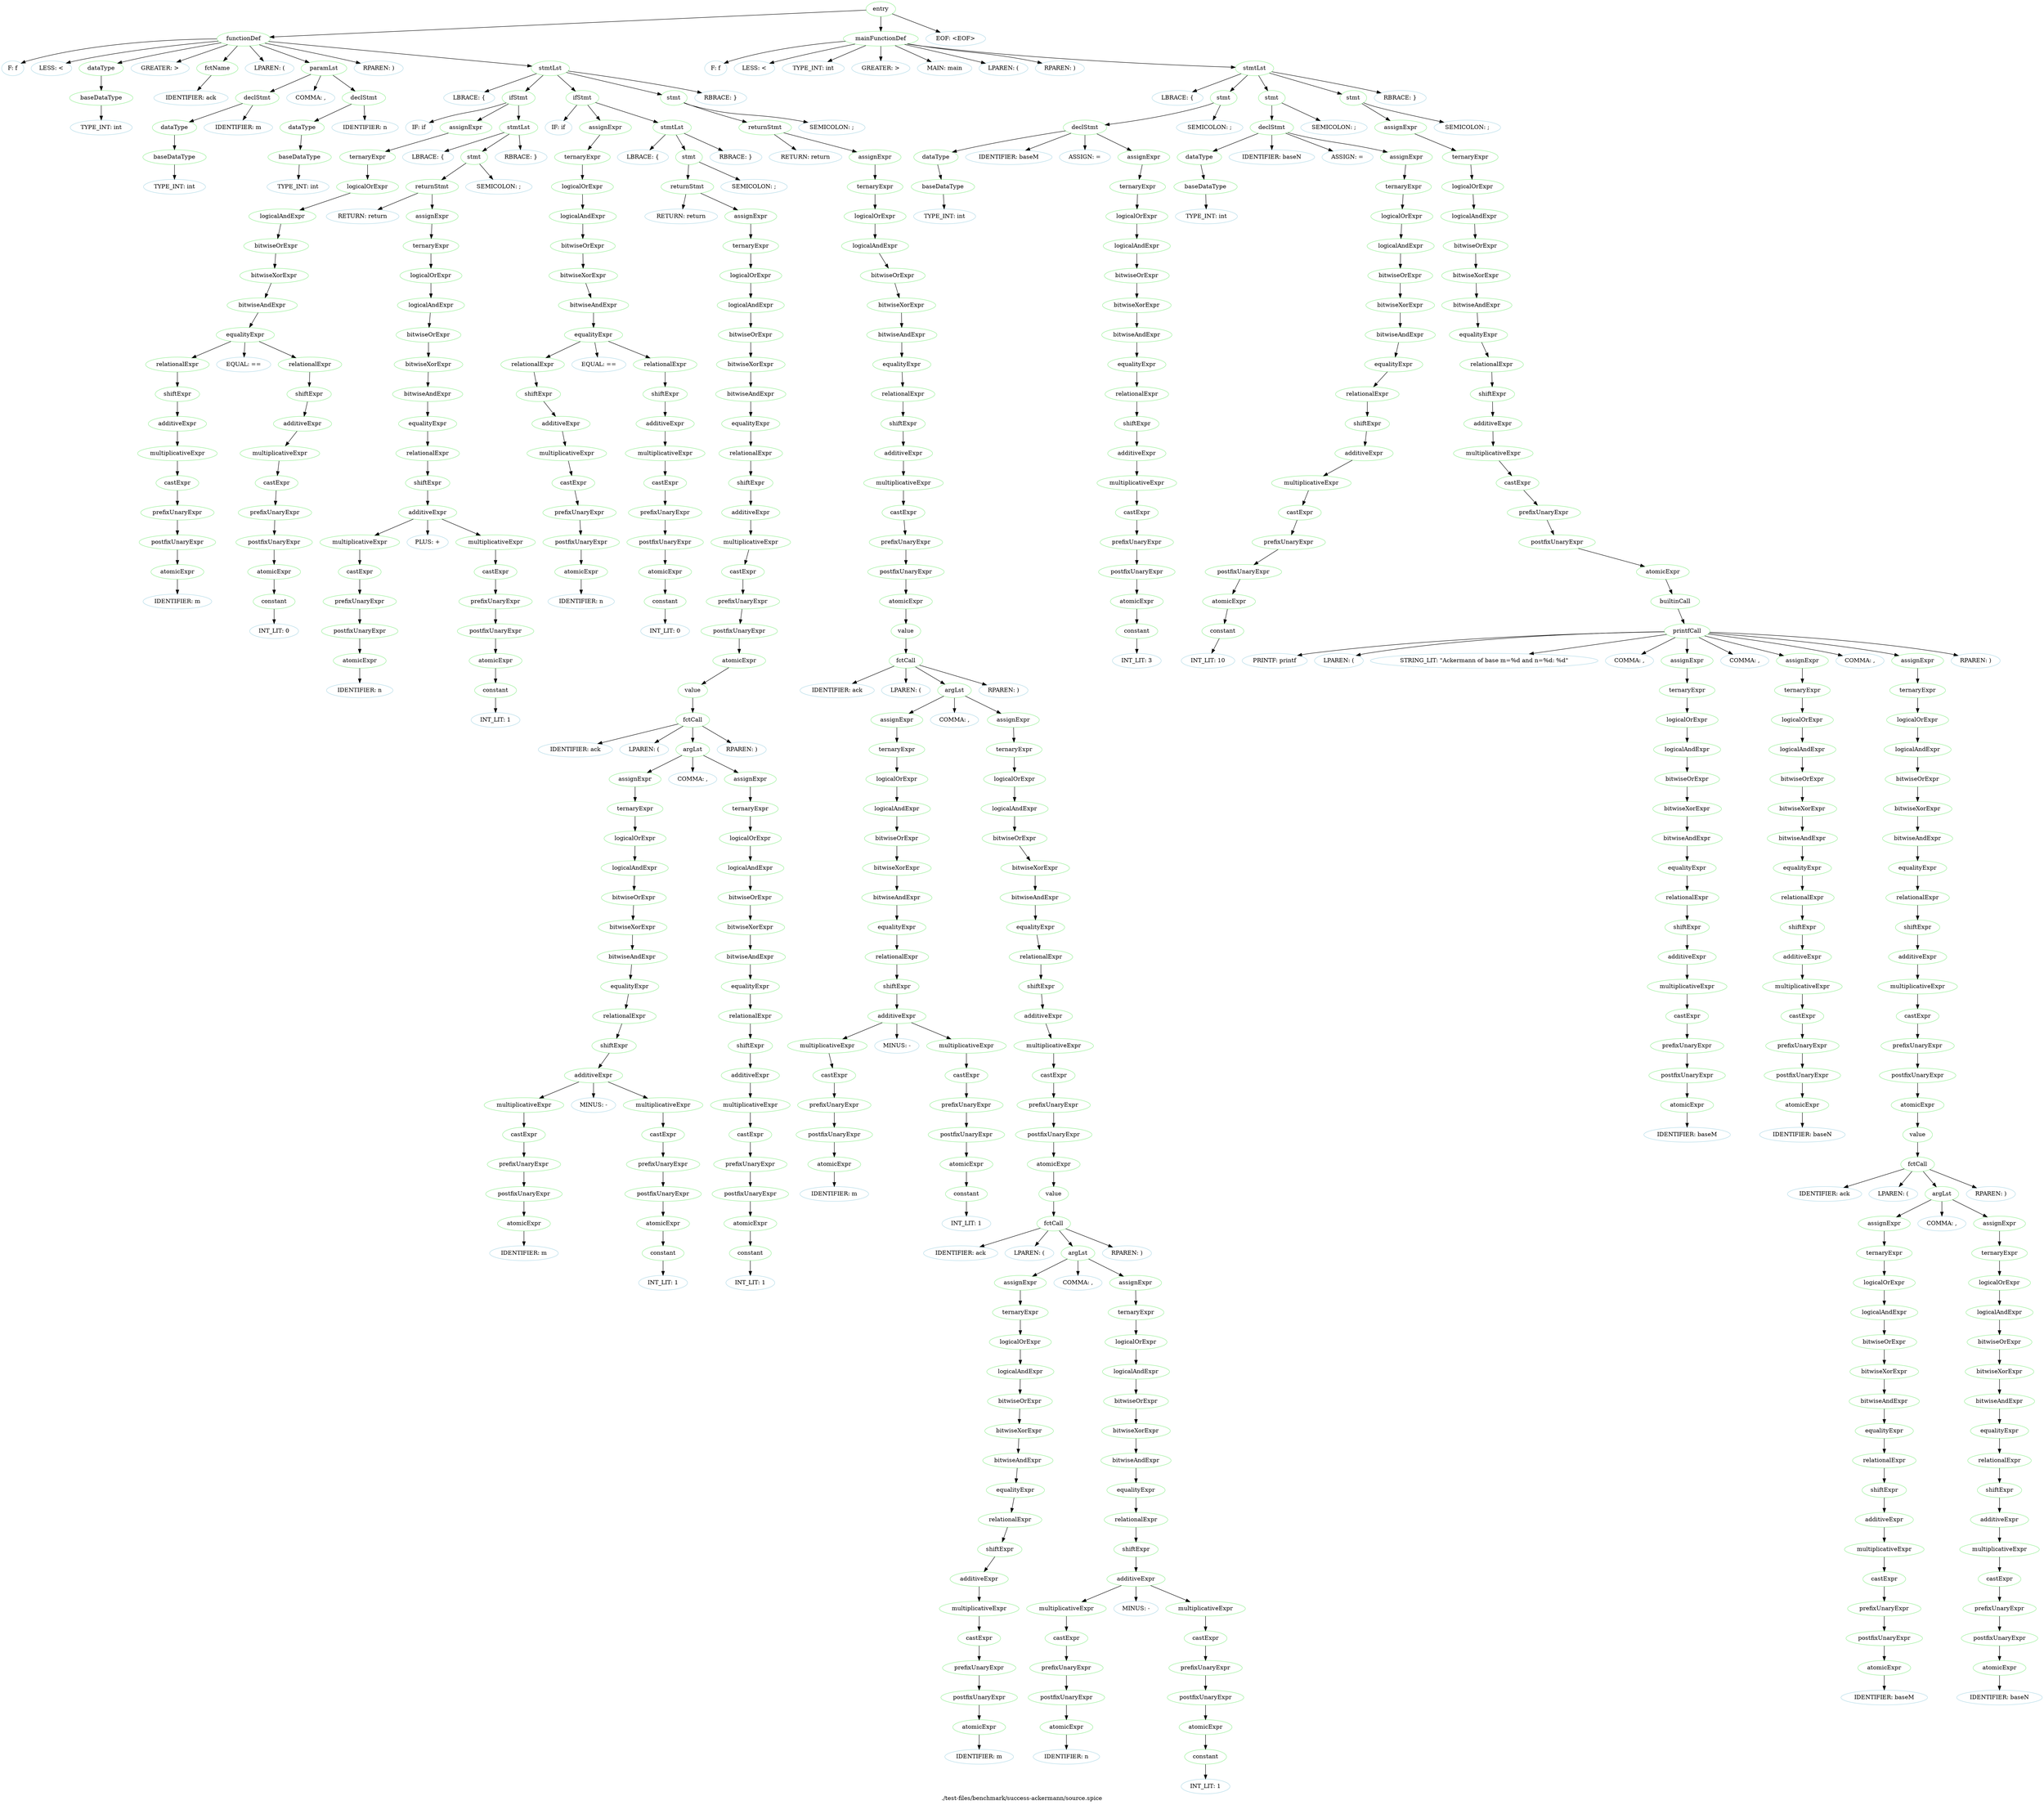digraph {
 rankdir="TB";
 label="./test-files/benchmark/success-ackermann/source.spice";
 L1C0_entry [color="lightgreen",label="entry"];
 L1C0_functionDef [color="lightgreen",label="functionDef"];
 L1C0_entry -> L1C0_functionDef;
 L1C0 [color="lightblue",label="F: f"];
 L1C0_functionDef -> L1C0
 L1C1 [color="lightblue",label="LESS: <"];
 L1C0_functionDef -> L1C1
 L1C2_dataType [color="lightgreen",label="dataType"];
 L1C0_functionDef -> L1C2_dataType;
 L1C2_baseDataType [color="lightgreen",label="baseDataType"];
 L1C2_dataType -> L1C2_baseDataType;
 L1C2 [color="lightblue",label="TYPE_INT: int"];
 L1C2_baseDataType -> L1C2
 L1C5 [color="lightblue",label="GREATER: >"];
 L1C0_functionDef -> L1C5
 L1C7_fctName [color="lightgreen",label="fctName"];
 L1C0_functionDef -> L1C7_fctName;
 L1C7 [color="lightblue",label="IDENTIFIER: ack"];
 L1C7_fctName -> L1C7
 L1C10 [color="lightblue",label="LPAREN: ("];
 L1C0_functionDef -> L1C10
 L1C11_paramLst [color="lightgreen",label="paramLst"];
 L1C0_functionDef -> L1C11_paramLst;
 L1C11_declStmt [color="lightgreen",label="declStmt"];
 L1C11_paramLst -> L1C11_declStmt;
 L1C11_dataType [color="lightgreen",label="dataType"];
 L1C11_declStmt -> L1C11_dataType;
 L1C11_baseDataType [color="lightgreen",label="baseDataType"];
 L1C11_dataType -> L1C11_baseDataType;
 L1C11 [color="lightblue",label="TYPE_INT: int"];
 L1C11_baseDataType -> L1C11
 L1C15 [color="lightblue",label="IDENTIFIER: m"];
 L1C11_declStmt -> L1C15
 L1C16 [color="lightblue",label="COMMA: ,"];
 L1C11_paramLst -> L1C16
 L1C18_declStmt [color="lightgreen",label="declStmt"];
 L1C11_paramLst -> L1C18_declStmt;
 L1C18_dataType [color="lightgreen",label="dataType"];
 L1C18_declStmt -> L1C18_dataType;
 L1C18_baseDataType [color="lightgreen",label="baseDataType"];
 L1C18_dataType -> L1C18_baseDataType;
 L1C18 [color="lightblue",label="TYPE_INT: int"];
 L1C18_baseDataType -> L1C18
 L1C22 [color="lightblue",label="IDENTIFIER: n"];
 L1C18_declStmt -> L1C22
 L1C23 [color="lightblue",label="RPAREN: )"];
 L1C0_functionDef -> L1C23
 L1C25_stmtLst [color="lightgreen",label="stmtLst"];
 L1C0_functionDef -> L1C25_stmtLst;
 L1C25 [color="lightblue",label="LBRACE: {"];
 L1C25_stmtLst -> L1C25
 L2C4_ifStmt [color="lightgreen",label="ifStmt"];
 L1C25_stmtLst -> L2C4_ifStmt;
 L2C4 [color="lightblue",label="IF: if"];
 L2C4_ifStmt -> L2C4
 L2C7_assignExpr [color="lightgreen",label="assignExpr"];
 L2C4_ifStmt -> L2C7_assignExpr;
 L2C7_ternaryExpr [color="lightgreen",label="ternaryExpr"];
 L2C7_assignExpr -> L2C7_ternaryExpr;
 L2C7_logicalOrExpr [color="lightgreen",label="logicalOrExpr"];
 L2C7_ternaryExpr -> L2C7_logicalOrExpr;
 L2C7_logicalAndExpr [color="lightgreen",label="logicalAndExpr"];
 L2C7_logicalOrExpr -> L2C7_logicalAndExpr;
 L2C7_bitwiseOrExpr [color="lightgreen",label="bitwiseOrExpr"];
 L2C7_logicalAndExpr -> L2C7_bitwiseOrExpr;
 L2C7_bitwiseXorExpr [color="lightgreen",label="bitwiseXorExpr"];
 L2C7_bitwiseOrExpr -> L2C7_bitwiseXorExpr;
 L2C7_bitwiseAndExpr [color="lightgreen",label="bitwiseAndExpr"];
 L2C7_bitwiseXorExpr -> L2C7_bitwiseAndExpr;
 L2C7_equalityExpr [color="lightgreen",label="equalityExpr"];
 L2C7_bitwiseAndExpr -> L2C7_equalityExpr;
 L2C7_relationalExpr [color="lightgreen",label="relationalExpr"];
 L2C7_equalityExpr -> L2C7_relationalExpr;
 L2C7_shiftExpr [color="lightgreen",label="shiftExpr"];
 L2C7_relationalExpr -> L2C7_shiftExpr;
 L2C7_additiveExpr [color="lightgreen",label="additiveExpr"];
 L2C7_shiftExpr -> L2C7_additiveExpr;
 L2C7_multiplicativeExpr [color="lightgreen",label="multiplicativeExpr"];
 L2C7_additiveExpr -> L2C7_multiplicativeExpr;
 L2C7_castExpr [color="lightgreen",label="castExpr"];
 L2C7_multiplicativeExpr -> L2C7_castExpr;
 L2C7_prefixUnaryExpr [color="lightgreen",label="prefixUnaryExpr"];
 L2C7_castExpr -> L2C7_prefixUnaryExpr;
 L2C7_postfixUnaryExpr [color="lightgreen",label="postfixUnaryExpr"];
 L2C7_prefixUnaryExpr -> L2C7_postfixUnaryExpr;
 L2C7_atomicExpr [color="lightgreen",label="atomicExpr"];
 L2C7_postfixUnaryExpr -> L2C7_atomicExpr;
 L2C7 [color="lightblue",label="IDENTIFIER: m"];
 L2C7_atomicExpr -> L2C7
 L2C9 [color="lightblue",label="EQUAL: =="];
 L2C7_equalityExpr -> L2C9
 L2C12_relationalExpr [color="lightgreen",label="relationalExpr"];
 L2C7_equalityExpr -> L2C12_relationalExpr;
 L2C12_shiftExpr [color="lightgreen",label="shiftExpr"];
 L2C12_relationalExpr -> L2C12_shiftExpr;
 L2C12_additiveExpr [color="lightgreen",label="additiveExpr"];
 L2C12_shiftExpr -> L2C12_additiveExpr;
 L2C12_multiplicativeExpr [color="lightgreen",label="multiplicativeExpr"];
 L2C12_additiveExpr -> L2C12_multiplicativeExpr;
 L2C12_castExpr [color="lightgreen",label="castExpr"];
 L2C12_multiplicativeExpr -> L2C12_castExpr;
 L2C12_prefixUnaryExpr [color="lightgreen",label="prefixUnaryExpr"];
 L2C12_castExpr -> L2C12_prefixUnaryExpr;
 L2C12_postfixUnaryExpr [color="lightgreen",label="postfixUnaryExpr"];
 L2C12_prefixUnaryExpr -> L2C12_postfixUnaryExpr;
 L2C12_atomicExpr [color="lightgreen",label="atomicExpr"];
 L2C12_postfixUnaryExpr -> L2C12_atomicExpr;
 L2C12_constant [color="lightgreen",label="constant"];
 L2C12_atomicExpr -> L2C12_constant;
 L2C12 [color="lightblue",label="INT_LIT: 0"];
 L2C12_constant -> L2C12
 L2C14_stmtLst [color="lightgreen",label="stmtLst"];
 L2C4_ifStmt -> L2C14_stmtLst;
 L2C14 [color="lightblue",label="LBRACE: {"];
 L2C14_stmtLst -> L2C14
 L2C16_stmt [color="lightgreen",label="stmt"];
 L2C14_stmtLst -> L2C16_stmt;
 L2C16_returnStmt [color="lightgreen",label="returnStmt"];
 L2C16_stmt -> L2C16_returnStmt;
 L2C16 [color="lightblue",label="RETURN: return"];
 L2C16_returnStmt -> L2C16
 L2C23_assignExpr [color="lightgreen",label="assignExpr"];
 L2C16_returnStmt -> L2C23_assignExpr;
 L2C23_ternaryExpr [color="lightgreen",label="ternaryExpr"];
 L2C23_assignExpr -> L2C23_ternaryExpr;
 L2C23_logicalOrExpr [color="lightgreen",label="logicalOrExpr"];
 L2C23_ternaryExpr -> L2C23_logicalOrExpr;
 L2C23_logicalAndExpr [color="lightgreen",label="logicalAndExpr"];
 L2C23_logicalOrExpr -> L2C23_logicalAndExpr;
 L2C23_bitwiseOrExpr [color="lightgreen",label="bitwiseOrExpr"];
 L2C23_logicalAndExpr -> L2C23_bitwiseOrExpr;
 L2C23_bitwiseXorExpr [color="lightgreen",label="bitwiseXorExpr"];
 L2C23_bitwiseOrExpr -> L2C23_bitwiseXorExpr;
 L2C23_bitwiseAndExpr [color="lightgreen",label="bitwiseAndExpr"];
 L2C23_bitwiseXorExpr -> L2C23_bitwiseAndExpr;
 L2C23_equalityExpr [color="lightgreen",label="equalityExpr"];
 L2C23_bitwiseAndExpr -> L2C23_equalityExpr;
 L2C23_relationalExpr [color="lightgreen",label="relationalExpr"];
 L2C23_equalityExpr -> L2C23_relationalExpr;
 L2C23_shiftExpr [color="lightgreen",label="shiftExpr"];
 L2C23_relationalExpr -> L2C23_shiftExpr;
 L2C23_additiveExpr [color="lightgreen",label="additiveExpr"];
 L2C23_shiftExpr -> L2C23_additiveExpr;
 L2C23_multiplicativeExpr [color="lightgreen",label="multiplicativeExpr"];
 L2C23_additiveExpr -> L2C23_multiplicativeExpr;
 L2C23_castExpr [color="lightgreen",label="castExpr"];
 L2C23_multiplicativeExpr -> L2C23_castExpr;
 L2C23_prefixUnaryExpr [color="lightgreen",label="prefixUnaryExpr"];
 L2C23_castExpr -> L2C23_prefixUnaryExpr;
 L2C23_postfixUnaryExpr [color="lightgreen",label="postfixUnaryExpr"];
 L2C23_prefixUnaryExpr -> L2C23_postfixUnaryExpr;
 L2C23_atomicExpr [color="lightgreen",label="atomicExpr"];
 L2C23_postfixUnaryExpr -> L2C23_atomicExpr;
 L2C23 [color="lightblue",label="IDENTIFIER: n"];
 L2C23_atomicExpr -> L2C23
 L2C25 [color="lightblue",label="PLUS: +"];
 L2C23_additiveExpr -> L2C25
 L2C27_multiplicativeExpr [color="lightgreen",label="multiplicativeExpr"];
 L2C23_additiveExpr -> L2C27_multiplicativeExpr;
 L2C27_castExpr [color="lightgreen",label="castExpr"];
 L2C27_multiplicativeExpr -> L2C27_castExpr;
 L2C27_prefixUnaryExpr [color="lightgreen",label="prefixUnaryExpr"];
 L2C27_castExpr -> L2C27_prefixUnaryExpr;
 L2C27_postfixUnaryExpr [color="lightgreen",label="postfixUnaryExpr"];
 L2C27_prefixUnaryExpr -> L2C27_postfixUnaryExpr;
 L2C27_atomicExpr [color="lightgreen",label="atomicExpr"];
 L2C27_postfixUnaryExpr -> L2C27_atomicExpr;
 L2C27_constant [color="lightgreen",label="constant"];
 L2C27_atomicExpr -> L2C27_constant;
 L2C27 [color="lightblue",label="INT_LIT: 1"];
 L2C27_constant -> L2C27
 L2C28 [color="lightblue",label="SEMICOLON: ;"];
 L2C16_stmt -> L2C28
 L2C30 [color="lightblue",label="RBRACE: }"];
 L2C14_stmtLst -> L2C30
 L3C4_ifStmt [color="lightgreen",label="ifStmt"];
 L1C25_stmtLst -> L3C4_ifStmt;
 L3C4 [color="lightblue",label="IF: if"];
 L3C4_ifStmt -> L3C4
 L3C7_assignExpr [color="lightgreen",label="assignExpr"];
 L3C4_ifStmt -> L3C7_assignExpr;
 L3C7_ternaryExpr [color="lightgreen",label="ternaryExpr"];
 L3C7_assignExpr -> L3C7_ternaryExpr;
 L3C7_logicalOrExpr [color="lightgreen",label="logicalOrExpr"];
 L3C7_ternaryExpr -> L3C7_logicalOrExpr;
 L3C7_logicalAndExpr [color="lightgreen",label="logicalAndExpr"];
 L3C7_logicalOrExpr -> L3C7_logicalAndExpr;
 L3C7_bitwiseOrExpr [color="lightgreen",label="bitwiseOrExpr"];
 L3C7_logicalAndExpr -> L3C7_bitwiseOrExpr;
 L3C7_bitwiseXorExpr [color="lightgreen",label="bitwiseXorExpr"];
 L3C7_bitwiseOrExpr -> L3C7_bitwiseXorExpr;
 L3C7_bitwiseAndExpr [color="lightgreen",label="bitwiseAndExpr"];
 L3C7_bitwiseXorExpr -> L3C7_bitwiseAndExpr;
 L3C7_equalityExpr [color="lightgreen",label="equalityExpr"];
 L3C7_bitwiseAndExpr -> L3C7_equalityExpr;
 L3C7_relationalExpr [color="lightgreen",label="relationalExpr"];
 L3C7_equalityExpr -> L3C7_relationalExpr;
 L3C7_shiftExpr [color="lightgreen",label="shiftExpr"];
 L3C7_relationalExpr -> L3C7_shiftExpr;
 L3C7_additiveExpr [color="lightgreen",label="additiveExpr"];
 L3C7_shiftExpr -> L3C7_additiveExpr;
 L3C7_multiplicativeExpr [color="lightgreen",label="multiplicativeExpr"];
 L3C7_additiveExpr -> L3C7_multiplicativeExpr;
 L3C7_castExpr [color="lightgreen",label="castExpr"];
 L3C7_multiplicativeExpr -> L3C7_castExpr;
 L3C7_prefixUnaryExpr [color="lightgreen",label="prefixUnaryExpr"];
 L3C7_castExpr -> L3C7_prefixUnaryExpr;
 L3C7_postfixUnaryExpr [color="lightgreen",label="postfixUnaryExpr"];
 L3C7_prefixUnaryExpr -> L3C7_postfixUnaryExpr;
 L3C7_atomicExpr [color="lightgreen",label="atomicExpr"];
 L3C7_postfixUnaryExpr -> L3C7_atomicExpr;
 L3C7 [color="lightblue",label="IDENTIFIER: n"];
 L3C7_atomicExpr -> L3C7
 L3C9 [color="lightblue",label="EQUAL: =="];
 L3C7_equalityExpr -> L3C9
 L3C12_relationalExpr [color="lightgreen",label="relationalExpr"];
 L3C7_equalityExpr -> L3C12_relationalExpr;
 L3C12_shiftExpr [color="lightgreen",label="shiftExpr"];
 L3C12_relationalExpr -> L3C12_shiftExpr;
 L3C12_additiveExpr [color="lightgreen",label="additiveExpr"];
 L3C12_shiftExpr -> L3C12_additiveExpr;
 L3C12_multiplicativeExpr [color="lightgreen",label="multiplicativeExpr"];
 L3C12_additiveExpr -> L3C12_multiplicativeExpr;
 L3C12_castExpr [color="lightgreen",label="castExpr"];
 L3C12_multiplicativeExpr -> L3C12_castExpr;
 L3C12_prefixUnaryExpr [color="lightgreen",label="prefixUnaryExpr"];
 L3C12_castExpr -> L3C12_prefixUnaryExpr;
 L3C12_postfixUnaryExpr [color="lightgreen",label="postfixUnaryExpr"];
 L3C12_prefixUnaryExpr -> L3C12_postfixUnaryExpr;
 L3C12_atomicExpr [color="lightgreen",label="atomicExpr"];
 L3C12_postfixUnaryExpr -> L3C12_atomicExpr;
 L3C12_constant [color="lightgreen",label="constant"];
 L3C12_atomicExpr -> L3C12_constant;
 L3C12 [color="lightblue",label="INT_LIT: 0"];
 L3C12_constant -> L3C12
 L3C14_stmtLst [color="lightgreen",label="stmtLst"];
 L3C4_ifStmt -> L3C14_stmtLst;
 L3C14 [color="lightblue",label="LBRACE: {"];
 L3C14_stmtLst -> L3C14
 L3C16_stmt [color="lightgreen",label="stmt"];
 L3C14_stmtLst -> L3C16_stmt;
 L3C16_returnStmt [color="lightgreen",label="returnStmt"];
 L3C16_stmt -> L3C16_returnStmt;
 L3C16 [color="lightblue",label="RETURN: return"];
 L3C16_returnStmt -> L3C16
 L3C23_assignExpr [color="lightgreen",label="assignExpr"];
 L3C16_returnStmt -> L3C23_assignExpr;
 L3C23_ternaryExpr [color="lightgreen",label="ternaryExpr"];
 L3C23_assignExpr -> L3C23_ternaryExpr;
 L3C23_logicalOrExpr [color="lightgreen",label="logicalOrExpr"];
 L3C23_ternaryExpr -> L3C23_logicalOrExpr;
 L3C23_logicalAndExpr [color="lightgreen",label="logicalAndExpr"];
 L3C23_logicalOrExpr -> L3C23_logicalAndExpr;
 L3C23_bitwiseOrExpr [color="lightgreen",label="bitwiseOrExpr"];
 L3C23_logicalAndExpr -> L3C23_bitwiseOrExpr;
 L3C23_bitwiseXorExpr [color="lightgreen",label="bitwiseXorExpr"];
 L3C23_bitwiseOrExpr -> L3C23_bitwiseXorExpr;
 L3C23_bitwiseAndExpr [color="lightgreen",label="bitwiseAndExpr"];
 L3C23_bitwiseXorExpr -> L3C23_bitwiseAndExpr;
 L3C23_equalityExpr [color="lightgreen",label="equalityExpr"];
 L3C23_bitwiseAndExpr -> L3C23_equalityExpr;
 L3C23_relationalExpr [color="lightgreen",label="relationalExpr"];
 L3C23_equalityExpr -> L3C23_relationalExpr;
 L3C23_shiftExpr [color="lightgreen",label="shiftExpr"];
 L3C23_relationalExpr -> L3C23_shiftExpr;
 L3C23_additiveExpr [color="lightgreen",label="additiveExpr"];
 L3C23_shiftExpr -> L3C23_additiveExpr;
 L3C23_multiplicativeExpr [color="lightgreen",label="multiplicativeExpr"];
 L3C23_additiveExpr -> L3C23_multiplicativeExpr;
 L3C23_castExpr [color="lightgreen",label="castExpr"];
 L3C23_multiplicativeExpr -> L3C23_castExpr;
 L3C23_prefixUnaryExpr [color="lightgreen",label="prefixUnaryExpr"];
 L3C23_castExpr -> L3C23_prefixUnaryExpr;
 L3C23_postfixUnaryExpr [color="lightgreen",label="postfixUnaryExpr"];
 L3C23_prefixUnaryExpr -> L3C23_postfixUnaryExpr;
 L3C23_atomicExpr [color="lightgreen",label="atomicExpr"];
 L3C23_postfixUnaryExpr -> L3C23_atomicExpr;
 L3C23_value [color="lightgreen",label="value"];
 L3C23_atomicExpr -> L3C23_value;
 L3C23_fctCall [color="lightgreen",label="fctCall"];
 L3C23_value -> L3C23_fctCall;
 L3C23 [color="lightblue",label="IDENTIFIER: ack"];
 L3C23_fctCall -> L3C23
 L3C26 [color="lightblue",label="LPAREN: ("];
 L3C23_fctCall -> L3C26
 L3C27_argLst [color="lightgreen",label="argLst"];
 L3C23_fctCall -> L3C27_argLst;
 L3C27_assignExpr [color="lightgreen",label="assignExpr"];
 L3C27_argLst -> L3C27_assignExpr;
 L3C27_ternaryExpr [color="lightgreen",label="ternaryExpr"];
 L3C27_assignExpr -> L3C27_ternaryExpr;
 L3C27_logicalOrExpr [color="lightgreen",label="logicalOrExpr"];
 L3C27_ternaryExpr -> L3C27_logicalOrExpr;
 L3C27_logicalAndExpr [color="lightgreen",label="logicalAndExpr"];
 L3C27_logicalOrExpr -> L3C27_logicalAndExpr;
 L3C27_bitwiseOrExpr [color="lightgreen",label="bitwiseOrExpr"];
 L3C27_logicalAndExpr -> L3C27_bitwiseOrExpr;
 L3C27_bitwiseXorExpr [color="lightgreen",label="bitwiseXorExpr"];
 L3C27_bitwiseOrExpr -> L3C27_bitwiseXorExpr;
 L3C27_bitwiseAndExpr [color="lightgreen",label="bitwiseAndExpr"];
 L3C27_bitwiseXorExpr -> L3C27_bitwiseAndExpr;
 L3C27_equalityExpr [color="lightgreen",label="equalityExpr"];
 L3C27_bitwiseAndExpr -> L3C27_equalityExpr;
 L3C27_relationalExpr [color="lightgreen",label="relationalExpr"];
 L3C27_equalityExpr -> L3C27_relationalExpr;
 L3C27_shiftExpr [color="lightgreen",label="shiftExpr"];
 L3C27_relationalExpr -> L3C27_shiftExpr;
 L3C27_additiveExpr [color="lightgreen",label="additiveExpr"];
 L3C27_shiftExpr -> L3C27_additiveExpr;
 L3C27_multiplicativeExpr [color="lightgreen",label="multiplicativeExpr"];
 L3C27_additiveExpr -> L3C27_multiplicativeExpr;
 L3C27_castExpr [color="lightgreen",label="castExpr"];
 L3C27_multiplicativeExpr -> L3C27_castExpr;
 L3C27_prefixUnaryExpr [color="lightgreen",label="prefixUnaryExpr"];
 L3C27_castExpr -> L3C27_prefixUnaryExpr;
 L3C27_postfixUnaryExpr [color="lightgreen",label="postfixUnaryExpr"];
 L3C27_prefixUnaryExpr -> L3C27_postfixUnaryExpr;
 L3C27_atomicExpr [color="lightgreen",label="atomicExpr"];
 L3C27_postfixUnaryExpr -> L3C27_atomicExpr;
 L3C27 [color="lightblue",label="IDENTIFIER: m"];
 L3C27_atomicExpr -> L3C27
 L3C29 [color="lightblue",label="MINUS: -"];
 L3C27_additiveExpr -> L3C29
 L3C31_multiplicativeExpr [color="lightgreen",label="multiplicativeExpr"];
 L3C27_additiveExpr -> L3C31_multiplicativeExpr;
 L3C31_castExpr [color="lightgreen",label="castExpr"];
 L3C31_multiplicativeExpr -> L3C31_castExpr;
 L3C31_prefixUnaryExpr [color="lightgreen",label="prefixUnaryExpr"];
 L3C31_castExpr -> L3C31_prefixUnaryExpr;
 L3C31_postfixUnaryExpr [color="lightgreen",label="postfixUnaryExpr"];
 L3C31_prefixUnaryExpr -> L3C31_postfixUnaryExpr;
 L3C31_atomicExpr [color="lightgreen",label="atomicExpr"];
 L3C31_postfixUnaryExpr -> L3C31_atomicExpr;
 L3C31_constant [color="lightgreen",label="constant"];
 L3C31_atomicExpr -> L3C31_constant;
 L3C31 [color="lightblue",label="INT_LIT: 1"];
 L3C31_constant -> L3C31
 L3C32 [color="lightblue",label="COMMA: ,"];
 L3C27_argLst -> L3C32
 L3C34_assignExpr [color="lightgreen",label="assignExpr"];
 L3C27_argLst -> L3C34_assignExpr;
 L3C34_ternaryExpr [color="lightgreen",label="ternaryExpr"];
 L3C34_assignExpr -> L3C34_ternaryExpr;
 L3C34_logicalOrExpr [color="lightgreen",label="logicalOrExpr"];
 L3C34_ternaryExpr -> L3C34_logicalOrExpr;
 L3C34_logicalAndExpr [color="lightgreen",label="logicalAndExpr"];
 L3C34_logicalOrExpr -> L3C34_logicalAndExpr;
 L3C34_bitwiseOrExpr [color="lightgreen",label="bitwiseOrExpr"];
 L3C34_logicalAndExpr -> L3C34_bitwiseOrExpr;
 L3C34_bitwiseXorExpr [color="lightgreen",label="bitwiseXorExpr"];
 L3C34_bitwiseOrExpr -> L3C34_bitwiseXorExpr;
 L3C34_bitwiseAndExpr [color="lightgreen",label="bitwiseAndExpr"];
 L3C34_bitwiseXorExpr -> L3C34_bitwiseAndExpr;
 L3C34_equalityExpr [color="lightgreen",label="equalityExpr"];
 L3C34_bitwiseAndExpr -> L3C34_equalityExpr;
 L3C34_relationalExpr [color="lightgreen",label="relationalExpr"];
 L3C34_equalityExpr -> L3C34_relationalExpr;
 L3C34_shiftExpr [color="lightgreen",label="shiftExpr"];
 L3C34_relationalExpr -> L3C34_shiftExpr;
 L3C34_additiveExpr [color="lightgreen",label="additiveExpr"];
 L3C34_shiftExpr -> L3C34_additiveExpr;
 L3C34_multiplicativeExpr [color="lightgreen",label="multiplicativeExpr"];
 L3C34_additiveExpr -> L3C34_multiplicativeExpr;
 L3C34_castExpr [color="lightgreen",label="castExpr"];
 L3C34_multiplicativeExpr -> L3C34_castExpr;
 L3C34_prefixUnaryExpr [color="lightgreen",label="prefixUnaryExpr"];
 L3C34_castExpr -> L3C34_prefixUnaryExpr;
 L3C34_postfixUnaryExpr [color="lightgreen",label="postfixUnaryExpr"];
 L3C34_prefixUnaryExpr -> L3C34_postfixUnaryExpr;
 L3C34_atomicExpr [color="lightgreen",label="atomicExpr"];
 L3C34_postfixUnaryExpr -> L3C34_atomicExpr;
 L3C34_constant [color="lightgreen",label="constant"];
 L3C34_atomicExpr -> L3C34_constant;
 L3C34 [color="lightblue",label="INT_LIT: 1"];
 L3C34_constant -> L3C34
 L3C35 [color="lightblue",label="RPAREN: )"];
 L3C23_fctCall -> L3C35
 L3C36 [color="lightblue",label="SEMICOLON: ;"];
 L3C16_stmt -> L3C36
 L3C38 [color="lightblue",label="RBRACE: }"];
 L3C14_stmtLst -> L3C38
 L4C4_stmt [color="lightgreen",label="stmt"];
 L1C25_stmtLst -> L4C4_stmt;
 L4C4_returnStmt [color="lightgreen",label="returnStmt"];
 L4C4_stmt -> L4C4_returnStmt;
 L4C4 [color="lightblue",label="RETURN: return"];
 L4C4_returnStmt -> L4C4
 L4C11_assignExpr [color="lightgreen",label="assignExpr"];
 L4C4_returnStmt -> L4C11_assignExpr;
 L4C11_ternaryExpr [color="lightgreen",label="ternaryExpr"];
 L4C11_assignExpr -> L4C11_ternaryExpr;
 L4C11_logicalOrExpr [color="lightgreen",label="logicalOrExpr"];
 L4C11_ternaryExpr -> L4C11_logicalOrExpr;
 L4C11_logicalAndExpr [color="lightgreen",label="logicalAndExpr"];
 L4C11_logicalOrExpr -> L4C11_logicalAndExpr;
 L4C11_bitwiseOrExpr [color="lightgreen",label="bitwiseOrExpr"];
 L4C11_logicalAndExpr -> L4C11_bitwiseOrExpr;
 L4C11_bitwiseXorExpr [color="lightgreen",label="bitwiseXorExpr"];
 L4C11_bitwiseOrExpr -> L4C11_bitwiseXorExpr;
 L4C11_bitwiseAndExpr [color="lightgreen",label="bitwiseAndExpr"];
 L4C11_bitwiseXorExpr -> L4C11_bitwiseAndExpr;
 L4C11_equalityExpr [color="lightgreen",label="equalityExpr"];
 L4C11_bitwiseAndExpr -> L4C11_equalityExpr;
 L4C11_relationalExpr [color="lightgreen",label="relationalExpr"];
 L4C11_equalityExpr -> L4C11_relationalExpr;
 L4C11_shiftExpr [color="lightgreen",label="shiftExpr"];
 L4C11_relationalExpr -> L4C11_shiftExpr;
 L4C11_additiveExpr [color="lightgreen",label="additiveExpr"];
 L4C11_shiftExpr -> L4C11_additiveExpr;
 L4C11_multiplicativeExpr [color="lightgreen",label="multiplicativeExpr"];
 L4C11_additiveExpr -> L4C11_multiplicativeExpr;
 L4C11_castExpr [color="lightgreen",label="castExpr"];
 L4C11_multiplicativeExpr -> L4C11_castExpr;
 L4C11_prefixUnaryExpr [color="lightgreen",label="prefixUnaryExpr"];
 L4C11_castExpr -> L4C11_prefixUnaryExpr;
 L4C11_postfixUnaryExpr [color="lightgreen",label="postfixUnaryExpr"];
 L4C11_prefixUnaryExpr -> L4C11_postfixUnaryExpr;
 L4C11_atomicExpr [color="lightgreen",label="atomicExpr"];
 L4C11_postfixUnaryExpr -> L4C11_atomicExpr;
 L4C11_value [color="lightgreen",label="value"];
 L4C11_atomicExpr -> L4C11_value;
 L4C11_fctCall [color="lightgreen",label="fctCall"];
 L4C11_value -> L4C11_fctCall;
 L4C11 [color="lightblue",label="IDENTIFIER: ack"];
 L4C11_fctCall -> L4C11
 L4C14 [color="lightblue",label="LPAREN: ("];
 L4C11_fctCall -> L4C14
 L4C15_argLst [color="lightgreen",label="argLst"];
 L4C11_fctCall -> L4C15_argLst;
 L4C15_assignExpr [color="lightgreen",label="assignExpr"];
 L4C15_argLst -> L4C15_assignExpr;
 L4C15_ternaryExpr [color="lightgreen",label="ternaryExpr"];
 L4C15_assignExpr -> L4C15_ternaryExpr;
 L4C15_logicalOrExpr [color="lightgreen",label="logicalOrExpr"];
 L4C15_ternaryExpr -> L4C15_logicalOrExpr;
 L4C15_logicalAndExpr [color="lightgreen",label="logicalAndExpr"];
 L4C15_logicalOrExpr -> L4C15_logicalAndExpr;
 L4C15_bitwiseOrExpr [color="lightgreen",label="bitwiseOrExpr"];
 L4C15_logicalAndExpr -> L4C15_bitwiseOrExpr;
 L4C15_bitwiseXorExpr [color="lightgreen",label="bitwiseXorExpr"];
 L4C15_bitwiseOrExpr -> L4C15_bitwiseXorExpr;
 L4C15_bitwiseAndExpr [color="lightgreen",label="bitwiseAndExpr"];
 L4C15_bitwiseXorExpr -> L4C15_bitwiseAndExpr;
 L4C15_equalityExpr [color="lightgreen",label="equalityExpr"];
 L4C15_bitwiseAndExpr -> L4C15_equalityExpr;
 L4C15_relationalExpr [color="lightgreen",label="relationalExpr"];
 L4C15_equalityExpr -> L4C15_relationalExpr;
 L4C15_shiftExpr [color="lightgreen",label="shiftExpr"];
 L4C15_relationalExpr -> L4C15_shiftExpr;
 L4C15_additiveExpr [color="lightgreen",label="additiveExpr"];
 L4C15_shiftExpr -> L4C15_additiveExpr;
 L4C15_multiplicativeExpr [color="lightgreen",label="multiplicativeExpr"];
 L4C15_additiveExpr -> L4C15_multiplicativeExpr;
 L4C15_castExpr [color="lightgreen",label="castExpr"];
 L4C15_multiplicativeExpr -> L4C15_castExpr;
 L4C15_prefixUnaryExpr [color="lightgreen",label="prefixUnaryExpr"];
 L4C15_castExpr -> L4C15_prefixUnaryExpr;
 L4C15_postfixUnaryExpr [color="lightgreen",label="postfixUnaryExpr"];
 L4C15_prefixUnaryExpr -> L4C15_postfixUnaryExpr;
 L4C15_atomicExpr [color="lightgreen",label="atomicExpr"];
 L4C15_postfixUnaryExpr -> L4C15_atomicExpr;
 L4C15 [color="lightblue",label="IDENTIFIER: m"];
 L4C15_atomicExpr -> L4C15
 L4C17 [color="lightblue",label="MINUS: -"];
 L4C15_additiveExpr -> L4C17
 L4C19_multiplicativeExpr [color="lightgreen",label="multiplicativeExpr"];
 L4C15_additiveExpr -> L4C19_multiplicativeExpr;
 L4C19_castExpr [color="lightgreen",label="castExpr"];
 L4C19_multiplicativeExpr -> L4C19_castExpr;
 L4C19_prefixUnaryExpr [color="lightgreen",label="prefixUnaryExpr"];
 L4C19_castExpr -> L4C19_prefixUnaryExpr;
 L4C19_postfixUnaryExpr [color="lightgreen",label="postfixUnaryExpr"];
 L4C19_prefixUnaryExpr -> L4C19_postfixUnaryExpr;
 L4C19_atomicExpr [color="lightgreen",label="atomicExpr"];
 L4C19_postfixUnaryExpr -> L4C19_atomicExpr;
 L4C19_constant [color="lightgreen",label="constant"];
 L4C19_atomicExpr -> L4C19_constant;
 L4C19 [color="lightblue",label="INT_LIT: 1"];
 L4C19_constant -> L4C19
 L4C20 [color="lightblue",label="COMMA: ,"];
 L4C15_argLst -> L4C20
 L4C22_assignExpr [color="lightgreen",label="assignExpr"];
 L4C15_argLst -> L4C22_assignExpr;
 L4C22_ternaryExpr [color="lightgreen",label="ternaryExpr"];
 L4C22_assignExpr -> L4C22_ternaryExpr;
 L4C22_logicalOrExpr [color="lightgreen",label="logicalOrExpr"];
 L4C22_ternaryExpr -> L4C22_logicalOrExpr;
 L4C22_logicalAndExpr [color="lightgreen",label="logicalAndExpr"];
 L4C22_logicalOrExpr -> L4C22_logicalAndExpr;
 L4C22_bitwiseOrExpr [color="lightgreen",label="bitwiseOrExpr"];
 L4C22_logicalAndExpr -> L4C22_bitwiseOrExpr;
 L4C22_bitwiseXorExpr [color="lightgreen",label="bitwiseXorExpr"];
 L4C22_bitwiseOrExpr -> L4C22_bitwiseXorExpr;
 L4C22_bitwiseAndExpr [color="lightgreen",label="bitwiseAndExpr"];
 L4C22_bitwiseXorExpr -> L4C22_bitwiseAndExpr;
 L4C22_equalityExpr [color="lightgreen",label="equalityExpr"];
 L4C22_bitwiseAndExpr -> L4C22_equalityExpr;
 L4C22_relationalExpr [color="lightgreen",label="relationalExpr"];
 L4C22_equalityExpr -> L4C22_relationalExpr;
 L4C22_shiftExpr [color="lightgreen",label="shiftExpr"];
 L4C22_relationalExpr -> L4C22_shiftExpr;
 L4C22_additiveExpr [color="lightgreen",label="additiveExpr"];
 L4C22_shiftExpr -> L4C22_additiveExpr;
 L4C22_multiplicativeExpr [color="lightgreen",label="multiplicativeExpr"];
 L4C22_additiveExpr -> L4C22_multiplicativeExpr;
 L4C22_castExpr [color="lightgreen",label="castExpr"];
 L4C22_multiplicativeExpr -> L4C22_castExpr;
 L4C22_prefixUnaryExpr [color="lightgreen",label="prefixUnaryExpr"];
 L4C22_castExpr -> L4C22_prefixUnaryExpr;
 L4C22_postfixUnaryExpr [color="lightgreen",label="postfixUnaryExpr"];
 L4C22_prefixUnaryExpr -> L4C22_postfixUnaryExpr;
 L4C22_atomicExpr [color="lightgreen",label="atomicExpr"];
 L4C22_postfixUnaryExpr -> L4C22_atomicExpr;
 L4C22_value [color="lightgreen",label="value"];
 L4C22_atomicExpr -> L4C22_value;
 L4C22_fctCall [color="lightgreen",label="fctCall"];
 L4C22_value -> L4C22_fctCall;
 L4C22 [color="lightblue",label="IDENTIFIER: ack"];
 L4C22_fctCall -> L4C22
 L4C25 [color="lightblue",label="LPAREN: ("];
 L4C22_fctCall -> L4C25
 L4C26_argLst [color="lightgreen",label="argLst"];
 L4C22_fctCall -> L4C26_argLst;
 L4C26_assignExpr [color="lightgreen",label="assignExpr"];
 L4C26_argLst -> L4C26_assignExpr;
 L4C26_ternaryExpr [color="lightgreen",label="ternaryExpr"];
 L4C26_assignExpr -> L4C26_ternaryExpr;
 L4C26_logicalOrExpr [color="lightgreen",label="logicalOrExpr"];
 L4C26_ternaryExpr -> L4C26_logicalOrExpr;
 L4C26_logicalAndExpr [color="lightgreen",label="logicalAndExpr"];
 L4C26_logicalOrExpr -> L4C26_logicalAndExpr;
 L4C26_bitwiseOrExpr [color="lightgreen",label="bitwiseOrExpr"];
 L4C26_logicalAndExpr -> L4C26_bitwiseOrExpr;
 L4C26_bitwiseXorExpr [color="lightgreen",label="bitwiseXorExpr"];
 L4C26_bitwiseOrExpr -> L4C26_bitwiseXorExpr;
 L4C26_bitwiseAndExpr [color="lightgreen",label="bitwiseAndExpr"];
 L4C26_bitwiseXorExpr -> L4C26_bitwiseAndExpr;
 L4C26_equalityExpr [color="lightgreen",label="equalityExpr"];
 L4C26_bitwiseAndExpr -> L4C26_equalityExpr;
 L4C26_relationalExpr [color="lightgreen",label="relationalExpr"];
 L4C26_equalityExpr -> L4C26_relationalExpr;
 L4C26_shiftExpr [color="lightgreen",label="shiftExpr"];
 L4C26_relationalExpr -> L4C26_shiftExpr;
 L4C26_additiveExpr [color="lightgreen",label="additiveExpr"];
 L4C26_shiftExpr -> L4C26_additiveExpr;
 L4C26_multiplicativeExpr [color="lightgreen",label="multiplicativeExpr"];
 L4C26_additiveExpr -> L4C26_multiplicativeExpr;
 L4C26_castExpr [color="lightgreen",label="castExpr"];
 L4C26_multiplicativeExpr -> L4C26_castExpr;
 L4C26_prefixUnaryExpr [color="lightgreen",label="prefixUnaryExpr"];
 L4C26_castExpr -> L4C26_prefixUnaryExpr;
 L4C26_postfixUnaryExpr [color="lightgreen",label="postfixUnaryExpr"];
 L4C26_prefixUnaryExpr -> L4C26_postfixUnaryExpr;
 L4C26_atomicExpr [color="lightgreen",label="atomicExpr"];
 L4C26_postfixUnaryExpr -> L4C26_atomicExpr;
 L4C26 [color="lightblue",label="IDENTIFIER: m"];
 L4C26_atomicExpr -> L4C26
 L4C27 [color="lightblue",label="COMMA: ,"];
 L4C26_argLst -> L4C27
 L4C29_assignExpr [color="lightgreen",label="assignExpr"];
 L4C26_argLst -> L4C29_assignExpr;
 L4C29_ternaryExpr [color="lightgreen",label="ternaryExpr"];
 L4C29_assignExpr -> L4C29_ternaryExpr;
 L4C29_logicalOrExpr [color="lightgreen",label="logicalOrExpr"];
 L4C29_ternaryExpr -> L4C29_logicalOrExpr;
 L4C29_logicalAndExpr [color="lightgreen",label="logicalAndExpr"];
 L4C29_logicalOrExpr -> L4C29_logicalAndExpr;
 L4C29_bitwiseOrExpr [color="lightgreen",label="bitwiseOrExpr"];
 L4C29_logicalAndExpr -> L4C29_bitwiseOrExpr;
 L4C29_bitwiseXorExpr [color="lightgreen",label="bitwiseXorExpr"];
 L4C29_bitwiseOrExpr -> L4C29_bitwiseXorExpr;
 L4C29_bitwiseAndExpr [color="lightgreen",label="bitwiseAndExpr"];
 L4C29_bitwiseXorExpr -> L4C29_bitwiseAndExpr;
 L4C29_equalityExpr [color="lightgreen",label="equalityExpr"];
 L4C29_bitwiseAndExpr -> L4C29_equalityExpr;
 L4C29_relationalExpr [color="lightgreen",label="relationalExpr"];
 L4C29_equalityExpr -> L4C29_relationalExpr;
 L4C29_shiftExpr [color="lightgreen",label="shiftExpr"];
 L4C29_relationalExpr -> L4C29_shiftExpr;
 L4C29_additiveExpr [color="lightgreen",label="additiveExpr"];
 L4C29_shiftExpr -> L4C29_additiveExpr;
 L4C29_multiplicativeExpr [color="lightgreen",label="multiplicativeExpr"];
 L4C29_additiveExpr -> L4C29_multiplicativeExpr;
 L4C29_castExpr [color="lightgreen",label="castExpr"];
 L4C29_multiplicativeExpr -> L4C29_castExpr;
 L4C29_prefixUnaryExpr [color="lightgreen",label="prefixUnaryExpr"];
 L4C29_castExpr -> L4C29_prefixUnaryExpr;
 L4C29_postfixUnaryExpr [color="lightgreen",label="postfixUnaryExpr"];
 L4C29_prefixUnaryExpr -> L4C29_postfixUnaryExpr;
 L4C29_atomicExpr [color="lightgreen",label="atomicExpr"];
 L4C29_postfixUnaryExpr -> L4C29_atomicExpr;
 L4C29 [color="lightblue",label="IDENTIFIER: n"];
 L4C29_atomicExpr -> L4C29
 L4C31 [color="lightblue",label="MINUS: -"];
 L4C29_additiveExpr -> L4C31
 L4C33_multiplicativeExpr [color="lightgreen",label="multiplicativeExpr"];
 L4C29_additiveExpr -> L4C33_multiplicativeExpr;
 L4C33_castExpr [color="lightgreen",label="castExpr"];
 L4C33_multiplicativeExpr -> L4C33_castExpr;
 L4C33_prefixUnaryExpr [color="lightgreen",label="prefixUnaryExpr"];
 L4C33_castExpr -> L4C33_prefixUnaryExpr;
 L4C33_postfixUnaryExpr [color="lightgreen",label="postfixUnaryExpr"];
 L4C33_prefixUnaryExpr -> L4C33_postfixUnaryExpr;
 L4C33_atomicExpr [color="lightgreen",label="atomicExpr"];
 L4C33_postfixUnaryExpr -> L4C33_atomicExpr;
 L4C33_constant [color="lightgreen",label="constant"];
 L4C33_atomicExpr -> L4C33_constant;
 L4C33 [color="lightblue",label="INT_LIT: 1"];
 L4C33_constant -> L4C33
 L4C34 [color="lightblue",label="RPAREN: )"];
 L4C22_fctCall -> L4C34
 L4C35 [color="lightblue",label="RPAREN: )"];
 L4C11_fctCall -> L4C35
 L4C36 [color="lightblue",label="SEMICOLON: ;"];
 L4C4_stmt -> L4C36
 L5C0 [color="lightblue",label="RBRACE: }"];
 L1C25_stmtLst -> L5C0
 L7C0_mainFunctionDef [color="lightgreen",label="mainFunctionDef"];
 L1C0_entry -> L7C0_mainFunctionDef;
 L7C0 [color="lightblue",label="F: f"];
 L7C0_mainFunctionDef -> L7C0
 L7C1 [color="lightblue",label="LESS: <"];
 L7C0_mainFunctionDef -> L7C1
 L7C2 [color="lightblue",label="TYPE_INT: int"];
 L7C0_mainFunctionDef -> L7C2
 L7C5 [color="lightblue",label="GREATER: >"];
 L7C0_mainFunctionDef -> L7C5
 L7C7 [color="lightblue",label="MAIN: main"];
 L7C0_mainFunctionDef -> L7C7
 L7C11 [color="lightblue",label="LPAREN: ("];
 L7C0_mainFunctionDef -> L7C11
 L7C12 [color="lightblue",label="RPAREN: )"];
 L7C0_mainFunctionDef -> L7C12
 L7C14_stmtLst [color="lightgreen",label="stmtLst"];
 L7C0_mainFunctionDef -> L7C14_stmtLst;
 L7C14 [color="lightblue",label="LBRACE: {"];
 L7C14_stmtLst -> L7C14
 L8C4_stmt [color="lightgreen",label="stmt"];
 L7C14_stmtLst -> L8C4_stmt;
 L8C4_declStmt [color="lightgreen",label="declStmt"];
 L8C4_stmt -> L8C4_declStmt;
 L8C4_dataType [color="lightgreen",label="dataType"];
 L8C4_declStmt -> L8C4_dataType;
 L8C4_baseDataType [color="lightgreen",label="baseDataType"];
 L8C4_dataType -> L8C4_baseDataType;
 L8C4 [color="lightblue",label="TYPE_INT: int"];
 L8C4_baseDataType -> L8C4
 L8C8 [color="lightblue",label="IDENTIFIER: baseM"];
 L8C4_declStmt -> L8C8
 L8C14 [color="lightblue",label="ASSIGN: ="];
 L8C4_declStmt -> L8C14
 L8C16_assignExpr [color="lightgreen",label="assignExpr"];
 L8C4_declStmt -> L8C16_assignExpr;
 L8C16_ternaryExpr [color="lightgreen",label="ternaryExpr"];
 L8C16_assignExpr -> L8C16_ternaryExpr;
 L8C16_logicalOrExpr [color="lightgreen",label="logicalOrExpr"];
 L8C16_ternaryExpr -> L8C16_logicalOrExpr;
 L8C16_logicalAndExpr [color="lightgreen",label="logicalAndExpr"];
 L8C16_logicalOrExpr -> L8C16_logicalAndExpr;
 L8C16_bitwiseOrExpr [color="lightgreen",label="bitwiseOrExpr"];
 L8C16_logicalAndExpr -> L8C16_bitwiseOrExpr;
 L8C16_bitwiseXorExpr [color="lightgreen",label="bitwiseXorExpr"];
 L8C16_bitwiseOrExpr -> L8C16_bitwiseXorExpr;
 L8C16_bitwiseAndExpr [color="lightgreen",label="bitwiseAndExpr"];
 L8C16_bitwiseXorExpr -> L8C16_bitwiseAndExpr;
 L8C16_equalityExpr [color="lightgreen",label="equalityExpr"];
 L8C16_bitwiseAndExpr -> L8C16_equalityExpr;
 L8C16_relationalExpr [color="lightgreen",label="relationalExpr"];
 L8C16_equalityExpr -> L8C16_relationalExpr;
 L8C16_shiftExpr [color="lightgreen",label="shiftExpr"];
 L8C16_relationalExpr -> L8C16_shiftExpr;
 L8C16_additiveExpr [color="lightgreen",label="additiveExpr"];
 L8C16_shiftExpr -> L8C16_additiveExpr;
 L8C16_multiplicativeExpr [color="lightgreen",label="multiplicativeExpr"];
 L8C16_additiveExpr -> L8C16_multiplicativeExpr;
 L8C16_castExpr [color="lightgreen",label="castExpr"];
 L8C16_multiplicativeExpr -> L8C16_castExpr;
 L8C16_prefixUnaryExpr [color="lightgreen",label="prefixUnaryExpr"];
 L8C16_castExpr -> L8C16_prefixUnaryExpr;
 L8C16_postfixUnaryExpr [color="lightgreen",label="postfixUnaryExpr"];
 L8C16_prefixUnaryExpr -> L8C16_postfixUnaryExpr;
 L8C16_atomicExpr [color="lightgreen",label="atomicExpr"];
 L8C16_postfixUnaryExpr -> L8C16_atomicExpr;
 L8C16_constant [color="lightgreen",label="constant"];
 L8C16_atomicExpr -> L8C16_constant;
 L8C16 [color="lightblue",label="INT_LIT: 3"];
 L8C16_constant -> L8C16
 L8C17 [color="lightblue",label="SEMICOLON: ;"];
 L8C4_stmt -> L8C17
 L9C4_stmt [color="lightgreen",label="stmt"];
 L7C14_stmtLst -> L9C4_stmt;
 L9C4_declStmt [color="lightgreen",label="declStmt"];
 L9C4_stmt -> L9C4_declStmt;
 L9C4_dataType [color="lightgreen",label="dataType"];
 L9C4_declStmt -> L9C4_dataType;
 L9C4_baseDataType [color="lightgreen",label="baseDataType"];
 L9C4_dataType -> L9C4_baseDataType;
 L9C4 [color="lightblue",label="TYPE_INT: int"];
 L9C4_baseDataType -> L9C4
 L9C8 [color="lightblue",label="IDENTIFIER: baseN"];
 L9C4_declStmt -> L9C8
 L9C14 [color="lightblue",label="ASSIGN: ="];
 L9C4_declStmt -> L9C14
 L9C16_assignExpr [color="lightgreen",label="assignExpr"];
 L9C4_declStmt -> L9C16_assignExpr;
 L9C16_ternaryExpr [color="lightgreen",label="ternaryExpr"];
 L9C16_assignExpr -> L9C16_ternaryExpr;
 L9C16_logicalOrExpr [color="lightgreen",label="logicalOrExpr"];
 L9C16_ternaryExpr -> L9C16_logicalOrExpr;
 L9C16_logicalAndExpr [color="lightgreen",label="logicalAndExpr"];
 L9C16_logicalOrExpr -> L9C16_logicalAndExpr;
 L9C16_bitwiseOrExpr [color="lightgreen",label="bitwiseOrExpr"];
 L9C16_logicalAndExpr -> L9C16_bitwiseOrExpr;
 L9C16_bitwiseXorExpr [color="lightgreen",label="bitwiseXorExpr"];
 L9C16_bitwiseOrExpr -> L9C16_bitwiseXorExpr;
 L9C16_bitwiseAndExpr [color="lightgreen",label="bitwiseAndExpr"];
 L9C16_bitwiseXorExpr -> L9C16_bitwiseAndExpr;
 L9C16_equalityExpr [color="lightgreen",label="equalityExpr"];
 L9C16_bitwiseAndExpr -> L9C16_equalityExpr;
 L9C16_relationalExpr [color="lightgreen",label="relationalExpr"];
 L9C16_equalityExpr -> L9C16_relationalExpr;
 L9C16_shiftExpr [color="lightgreen",label="shiftExpr"];
 L9C16_relationalExpr -> L9C16_shiftExpr;
 L9C16_additiveExpr [color="lightgreen",label="additiveExpr"];
 L9C16_shiftExpr -> L9C16_additiveExpr;
 L9C16_multiplicativeExpr [color="lightgreen",label="multiplicativeExpr"];
 L9C16_additiveExpr -> L9C16_multiplicativeExpr;
 L9C16_castExpr [color="lightgreen",label="castExpr"];
 L9C16_multiplicativeExpr -> L9C16_castExpr;
 L9C16_prefixUnaryExpr [color="lightgreen",label="prefixUnaryExpr"];
 L9C16_castExpr -> L9C16_prefixUnaryExpr;
 L9C16_postfixUnaryExpr [color="lightgreen",label="postfixUnaryExpr"];
 L9C16_prefixUnaryExpr -> L9C16_postfixUnaryExpr;
 L9C16_atomicExpr [color="lightgreen",label="atomicExpr"];
 L9C16_postfixUnaryExpr -> L9C16_atomicExpr;
 L9C16_constant [color="lightgreen",label="constant"];
 L9C16_atomicExpr -> L9C16_constant;
 L9C16 [color="lightblue",label="INT_LIT: 10"];
 L9C16_constant -> L9C16
 L9C18 [color="lightblue",label="SEMICOLON: ;"];
 L9C4_stmt -> L9C18
 L10C4_stmt [color="lightgreen",label="stmt"];
 L7C14_stmtLst -> L10C4_stmt;
 L10C4_assignExpr [color="lightgreen",label="assignExpr"];
 L10C4_stmt -> L10C4_assignExpr;
 L10C4_ternaryExpr [color="lightgreen",label="ternaryExpr"];
 L10C4_assignExpr -> L10C4_ternaryExpr;
 L10C4_logicalOrExpr [color="lightgreen",label="logicalOrExpr"];
 L10C4_ternaryExpr -> L10C4_logicalOrExpr;
 L10C4_logicalAndExpr [color="lightgreen",label="logicalAndExpr"];
 L10C4_logicalOrExpr -> L10C4_logicalAndExpr;
 L10C4_bitwiseOrExpr [color="lightgreen",label="bitwiseOrExpr"];
 L10C4_logicalAndExpr -> L10C4_bitwiseOrExpr;
 L10C4_bitwiseXorExpr [color="lightgreen",label="bitwiseXorExpr"];
 L10C4_bitwiseOrExpr -> L10C4_bitwiseXorExpr;
 L10C4_bitwiseAndExpr [color="lightgreen",label="bitwiseAndExpr"];
 L10C4_bitwiseXorExpr -> L10C4_bitwiseAndExpr;
 L10C4_equalityExpr [color="lightgreen",label="equalityExpr"];
 L10C4_bitwiseAndExpr -> L10C4_equalityExpr;
 L10C4_relationalExpr [color="lightgreen",label="relationalExpr"];
 L10C4_equalityExpr -> L10C4_relationalExpr;
 L10C4_shiftExpr [color="lightgreen",label="shiftExpr"];
 L10C4_relationalExpr -> L10C4_shiftExpr;
 L10C4_additiveExpr [color="lightgreen",label="additiveExpr"];
 L10C4_shiftExpr -> L10C4_additiveExpr;
 L10C4_multiplicativeExpr [color="lightgreen",label="multiplicativeExpr"];
 L10C4_additiveExpr -> L10C4_multiplicativeExpr;
 L10C4_castExpr [color="lightgreen",label="castExpr"];
 L10C4_multiplicativeExpr -> L10C4_castExpr;
 L10C4_prefixUnaryExpr [color="lightgreen",label="prefixUnaryExpr"];
 L10C4_castExpr -> L10C4_prefixUnaryExpr;
 L10C4_postfixUnaryExpr [color="lightgreen",label="postfixUnaryExpr"];
 L10C4_prefixUnaryExpr -> L10C4_postfixUnaryExpr;
 L10C4_atomicExpr [color="lightgreen",label="atomicExpr"];
 L10C4_postfixUnaryExpr -> L10C4_atomicExpr;
 L10C4_builtinCall [color="lightgreen",label="builtinCall"];
 L10C4_atomicExpr -> L10C4_builtinCall;
 L10C4_printfCall [color="lightgreen",label="printfCall"];
 L10C4_builtinCall -> L10C4_printfCall;
 L10C4 [color="lightblue",label="PRINTF: printf"];
 L10C4_printfCall -> L10C4
 L10C10 [color="lightblue",label="LPAREN: ("];
 L10C4_printfCall -> L10C10
 L10C11 [color="lightblue",label="STRING_LIT: \"Ackermann of base m=%d and n=%d: %d\""];
 L10C4_printfCall -> L10C11
 L10C48 [color="lightblue",label="COMMA: ,"];
 L10C4_printfCall -> L10C48
 L10C50_assignExpr [color="lightgreen",label="assignExpr"];
 L10C4_printfCall -> L10C50_assignExpr;
 L10C50_ternaryExpr [color="lightgreen",label="ternaryExpr"];
 L10C50_assignExpr -> L10C50_ternaryExpr;
 L10C50_logicalOrExpr [color="lightgreen",label="logicalOrExpr"];
 L10C50_ternaryExpr -> L10C50_logicalOrExpr;
 L10C50_logicalAndExpr [color="lightgreen",label="logicalAndExpr"];
 L10C50_logicalOrExpr -> L10C50_logicalAndExpr;
 L10C50_bitwiseOrExpr [color="lightgreen",label="bitwiseOrExpr"];
 L10C50_logicalAndExpr -> L10C50_bitwiseOrExpr;
 L10C50_bitwiseXorExpr [color="lightgreen",label="bitwiseXorExpr"];
 L10C50_bitwiseOrExpr -> L10C50_bitwiseXorExpr;
 L10C50_bitwiseAndExpr [color="lightgreen",label="bitwiseAndExpr"];
 L10C50_bitwiseXorExpr -> L10C50_bitwiseAndExpr;
 L10C50_equalityExpr [color="lightgreen",label="equalityExpr"];
 L10C50_bitwiseAndExpr -> L10C50_equalityExpr;
 L10C50_relationalExpr [color="lightgreen",label="relationalExpr"];
 L10C50_equalityExpr -> L10C50_relationalExpr;
 L10C50_shiftExpr [color="lightgreen",label="shiftExpr"];
 L10C50_relationalExpr -> L10C50_shiftExpr;
 L10C50_additiveExpr [color="lightgreen",label="additiveExpr"];
 L10C50_shiftExpr -> L10C50_additiveExpr;
 L10C50_multiplicativeExpr [color="lightgreen",label="multiplicativeExpr"];
 L10C50_additiveExpr -> L10C50_multiplicativeExpr;
 L10C50_castExpr [color="lightgreen",label="castExpr"];
 L10C50_multiplicativeExpr -> L10C50_castExpr;
 L10C50_prefixUnaryExpr [color="lightgreen",label="prefixUnaryExpr"];
 L10C50_castExpr -> L10C50_prefixUnaryExpr;
 L10C50_postfixUnaryExpr [color="lightgreen",label="postfixUnaryExpr"];
 L10C50_prefixUnaryExpr -> L10C50_postfixUnaryExpr;
 L10C50_atomicExpr [color="lightgreen",label="atomicExpr"];
 L10C50_postfixUnaryExpr -> L10C50_atomicExpr;
 L10C50 [color="lightblue",label="IDENTIFIER: baseM"];
 L10C50_atomicExpr -> L10C50
 L10C55 [color="lightblue",label="COMMA: ,"];
 L10C4_printfCall -> L10C55
 L10C57_assignExpr [color="lightgreen",label="assignExpr"];
 L10C4_printfCall -> L10C57_assignExpr;
 L10C57_ternaryExpr [color="lightgreen",label="ternaryExpr"];
 L10C57_assignExpr -> L10C57_ternaryExpr;
 L10C57_logicalOrExpr [color="lightgreen",label="logicalOrExpr"];
 L10C57_ternaryExpr -> L10C57_logicalOrExpr;
 L10C57_logicalAndExpr [color="lightgreen",label="logicalAndExpr"];
 L10C57_logicalOrExpr -> L10C57_logicalAndExpr;
 L10C57_bitwiseOrExpr [color="lightgreen",label="bitwiseOrExpr"];
 L10C57_logicalAndExpr -> L10C57_bitwiseOrExpr;
 L10C57_bitwiseXorExpr [color="lightgreen",label="bitwiseXorExpr"];
 L10C57_bitwiseOrExpr -> L10C57_bitwiseXorExpr;
 L10C57_bitwiseAndExpr [color="lightgreen",label="bitwiseAndExpr"];
 L10C57_bitwiseXorExpr -> L10C57_bitwiseAndExpr;
 L10C57_equalityExpr [color="lightgreen",label="equalityExpr"];
 L10C57_bitwiseAndExpr -> L10C57_equalityExpr;
 L10C57_relationalExpr [color="lightgreen",label="relationalExpr"];
 L10C57_equalityExpr -> L10C57_relationalExpr;
 L10C57_shiftExpr [color="lightgreen",label="shiftExpr"];
 L10C57_relationalExpr -> L10C57_shiftExpr;
 L10C57_additiveExpr [color="lightgreen",label="additiveExpr"];
 L10C57_shiftExpr -> L10C57_additiveExpr;
 L10C57_multiplicativeExpr [color="lightgreen",label="multiplicativeExpr"];
 L10C57_additiveExpr -> L10C57_multiplicativeExpr;
 L10C57_castExpr [color="lightgreen",label="castExpr"];
 L10C57_multiplicativeExpr -> L10C57_castExpr;
 L10C57_prefixUnaryExpr [color="lightgreen",label="prefixUnaryExpr"];
 L10C57_castExpr -> L10C57_prefixUnaryExpr;
 L10C57_postfixUnaryExpr [color="lightgreen",label="postfixUnaryExpr"];
 L10C57_prefixUnaryExpr -> L10C57_postfixUnaryExpr;
 L10C57_atomicExpr [color="lightgreen",label="atomicExpr"];
 L10C57_postfixUnaryExpr -> L10C57_atomicExpr;
 L10C57 [color="lightblue",label="IDENTIFIER: baseN"];
 L10C57_atomicExpr -> L10C57
 L10C62 [color="lightblue",label="COMMA: ,"];
 L10C4_printfCall -> L10C62
 L10C64_assignExpr [color="lightgreen",label="assignExpr"];
 L10C4_printfCall -> L10C64_assignExpr;
 L10C64_ternaryExpr [color="lightgreen",label="ternaryExpr"];
 L10C64_assignExpr -> L10C64_ternaryExpr;
 L10C64_logicalOrExpr [color="lightgreen",label="logicalOrExpr"];
 L10C64_ternaryExpr -> L10C64_logicalOrExpr;
 L10C64_logicalAndExpr [color="lightgreen",label="logicalAndExpr"];
 L10C64_logicalOrExpr -> L10C64_logicalAndExpr;
 L10C64_bitwiseOrExpr [color="lightgreen",label="bitwiseOrExpr"];
 L10C64_logicalAndExpr -> L10C64_bitwiseOrExpr;
 L10C64_bitwiseXorExpr [color="lightgreen",label="bitwiseXorExpr"];
 L10C64_bitwiseOrExpr -> L10C64_bitwiseXorExpr;
 L10C64_bitwiseAndExpr [color="lightgreen",label="bitwiseAndExpr"];
 L10C64_bitwiseXorExpr -> L10C64_bitwiseAndExpr;
 L10C64_equalityExpr [color="lightgreen",label="equalityExpr"];
 L10C64_bitwiseAndExpr -> L10C64_equalityExpr;
 L10C64_relationalExpr [color="lightgreen",label="relationalExpr"];
 L10C64_equalityExpr -> L10C64_relationalExpr;
 L10C64_shiftExpr [color="lightgreen",label="shiftExpr"];
 L10C64_relationalExpr -> L10C64_shiftExpr;
 L10C64_additiveExpr [color="lightgreen",label="additiveExpr"];
 L10C64_shiftExpr -> L10C64_additiveExpr;
 L10C64_multiplicativeExpr [color="lightgreen",label="multiplicativeExpr"];
 L10C64_additiveExpr -> L10C64_multiplicativeExpr;
 L10C64_castExpr [color="lightgreen",label="castExpr"];
 L10C64_multiplicativeExpr -> L10C64_castExpr;
 L10C64_prefixUnaryExpr [color="lightgreen",label="prefixUnaryExpr"];
 L10C64_castExpr -> L10C64_prefixUnaryExpr;
 L10C64_postfixUnaryExpr [color="lightgreen",label="postfixUnaryExpr"];
 L10C64_prefixUnaryExpr -> L10C64_postfixUnaryExpr;
 L10C64_atomicExpr [color="lightgreen",label="atomicExpr"];
 L10C64_postfixUnaryExpr -> L10C64_atomicExpr;
 L10C64_value [color="lightgreen",label="value"];
 L10C64_atomicExpr -> L10C64_value;
 L10C64_fctCall [color="lightgreen",label="fctCall"];
 L10C64_value -> L10C64_fctCall;
 L10C64 [color="lightblue",label="IDENTIFIER: ack"];
 L10C64_fctCall -> L10C64
 L10C67 [color="lightblue",label="LPAREN: ("];
 L10C64_fctCall -> L10C67
 L10C68_argLst [color="lightgreen",label="argLst"];
 L10C64_fctCall -> L10C68_argLst;
 L10C68_assignExpr [color="lightgreen",label="assignExpr"];
 L10C68_argLst -> L10C68_assignExpr;
 L10C68_ternaryExpr [color="lightgreen",label="ternaryExpr"];
 L10C68_assignExpr -> L10C68_ternaryExpr;
 L10C68_logicalOrExpr [color="lightgreen",label="logicalOrExpr"];
 L10C68_ternaryExpr -> L10C68_logicalOrExpr;
 L10C68_logicalAndExpr [color="lightgreen",label="logicalAndExpr"];
 L10C68_logicalOrExpr -> L10C68_logicalAndExpr;
 L10C68_bitwiseOrExpr [color="lightgreen",label="bitwiseOrExpr"];
 L10C68_logicalAndExpr -> L10C68_bitwiseOrExpr;
 L10C68_bitwiseXorExpr [color="lightgreen",label="bitwiseXorExpr"];
 L10C68_bitwiseOrExpr -> L10C68_bitwiseXorExpr;
 L10C68_bitwiseAndExpr [color="lightgreen",label="bitwiseAndExpr"];
 L10C68_bitwiseXorExpr -> L10C68_bitwiseAndExpr;
 L10C68_equalityExpr [color="lightgreen",label="equalityExpr"];
 L10C68_bitwiseAndExpr -> L10C68_equalityExpr;
 L10C68_relationalExpr [color="lightgreen",label="relationalExpr"];
 L10C68_equalityExpr -> L10C68_relationalExpr;
 L10C68_shiftExpr [color="lightgreen",label="shiftExpr"];
 L10C68_relationalExpr -> L10C68_shiftExpr;
 L10C68_additiveExpr [color="lightgreen",label="additiveExpr"];
 L10C68_shiftExpr -> L10C68_additiveExpr;
 L10C68_multiplicativeExpr [color="lightgreen",label="multiplicativeExpr"];
 L10C68_additiveExpr -> L10C68_multiplicativeExpr;
 L10C68_castExpr [color="lightgreen",label="castExpr"];
 L10C68_multiplicativeExpr -> L10C68_castExpr;
 L10C68_prefixUnaryExpr [color="lightgreen",label="prefixUnaryExpr"];
 L10C68_castExpr -> L10C68_prefixUnaryExpr;
 L10C68_postfixUnaryExpr [color="lightgreen",label="postfixUnaryExpr"];
 L10C68_prefixUnaryExpr -> L10C68_postfixUnaryExpr;
 L10C68_atomicExpr [color="lightgreen",label="atomicExpr"];
 L10C68_postfixUnaryExpr -> L10C68_atomicExpr;
 L10C68 [color="lightblue",label="IDENTIFIER: baseM"];
 L10C68_atomicExpr -> L10C68
 L10C73 [color="lightblue",label="COMMA: ,"];
 L10C68_argLst -> L10C73
 L10C75_assignExpr [color="lightgreen",label="assignExpr"];
 L10C68_argLst -> L10C75_assignExpr;
 L10C75_ternaryExpr [color="lightgreen",label="ternaryExpr"];
 L10C75_assignExpr -> L10C75_ternaryExpr;
 L10C75_logicalOrExpr [color="lightgreen",label="logicalOrExpr"];
 L10C75_ternaryExpr -> L10C75_logicalOrExpr;
 L10C75_logicalAndExpr [color="lightgreen",label="logicalAndExpr"];
 L10C75_logicalOrExpr -> L10C75_logicalAndExpr;
 L10C75_bitwiseOrExpr [color="lightgreen",label="bitwiseOrExpr"];
 L10C75_logicalAndExpr -> L10C75_bitwiseOrExpr;
 L10C75_bitwiseXorExpr [color="lightgreen",label="bitwiseXorExpr"];
 L10C75_bitwiseOrExpr -> L10C75_bitwiseXorExpr;
 L10C75_bitwiseAndExpr [color="lightgreen",label="bitwiseAndExpr"];
 L10C75_bitwiseXorExpr -> L10C75_bitwiseAndExpr;
 L10C75_equalityExpr [color="lightgreen",label="equalityExpr"];
 L10C75_bitwiseAndExpr -> L10C75_equalityExpr;
 L10C75_relationalExpr [color="lightgreen",label="relationalExpr"];
 L10C75_equalityExpr -> L10C75_relationalExpr;
 L10C75_shiftExpr [color="lightgreen",label="shiftExpr"];
 L10C75_relationalExpr -> L10C75_shiftExpr;
 L10C75_additiveExpr [color="lightgreen",label="additiveExpr"];
 L10C75_shiftExpr -> L10C75_additiveExpr;
 L10C75_multiplicativeExpr [color="lightgreen",label="multiplicativeExpr"];
 L10C75_additiveExpr -> L10C75_multiplicativeExpr;
 L10C75_castExpr [color="lightgreen",label="castExpr"];
 L10C75_multiplicativeExpr -> L10C75_castExpr;
 L10C75_prefixUnaryExpr [color="lightgreen",label="prefixUnaryExpr"];
 L10C75_castExpr -> L10C75_prefixUnaryExpr;
 L10C75_postfixUnaryExpr [color="lightgreen",label="postfixUnaryExpr"];
 L10C75_prefixUnaryExpr -> L10C75_postfixUnaryExpr;
 L10C75_atomicExpr [color="lightgreen",label="atomicExpr"];
 L10C75_postfixUnaryExpr -> L10C75_atomicExpr;
 L10C75 [color="lightblue",label="IDENTIFIER: baseN"];
 L10C75_atomicExpr -> L10C75
 L10C80 [color="lightblue",label="RPAREN: )"];
 L10C64_fctCall -> L10C80
 L10C81 [color="lightblue",label="RPAREN: )"];
 L10C4_printfCall -> L10C81
 L10C82 [color="lightblue",label="SEMICOLON: ;"];
 L10C4_stmt -> L10C82
 L11C0 [color="lightblue",label="RBRACE: }"];
 L7C14_stmtLst -> L11C0
 L11C1 [color="lightblue",label="EOF: <EOF>"];
 L1C0_entry -> L11C1
}